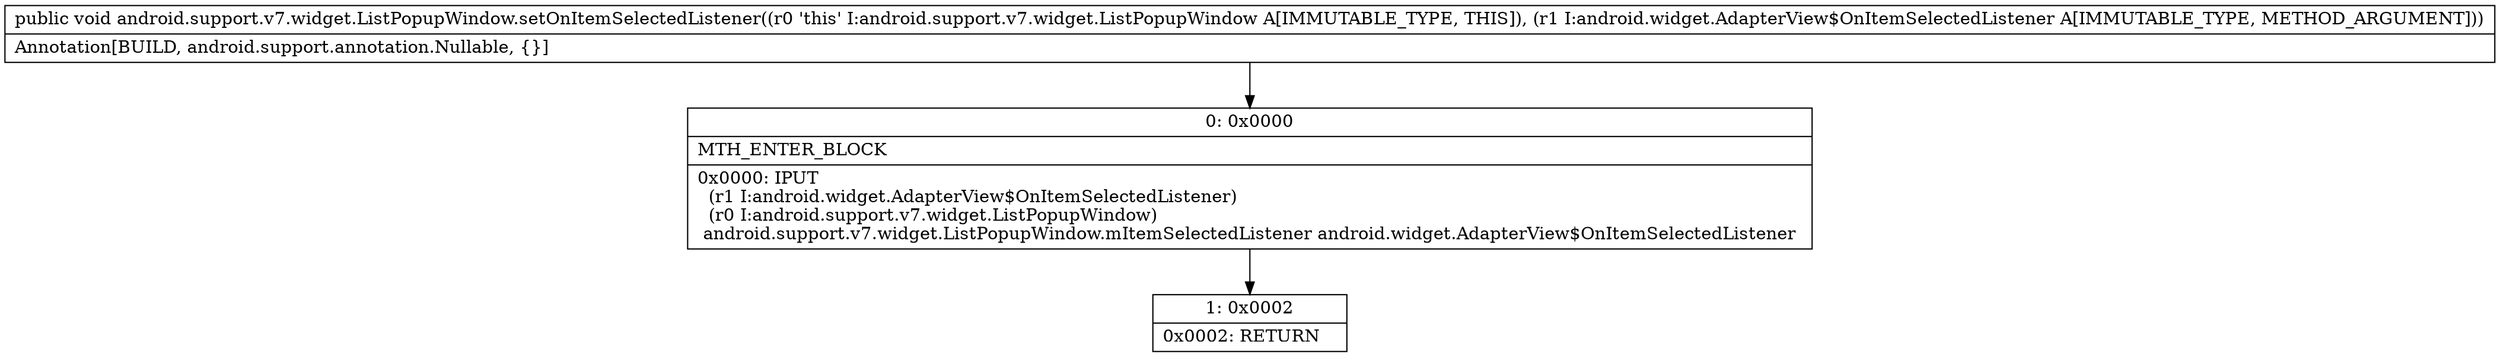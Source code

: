 digraph "CFG forandroid.support.v7.widget.ListPopupWindow.setOnItemSelectedListener(Landroid\/widget\/AdapterView$OnItemSelectedListener;)V" {
Node_0 [shape=record,label="{0\:\ 0x0000|MTH_ENTER_BLOCK\l|0x0000: IPUT  \l  (r1 I:android.widget.AdapterView$OnItemSelectedListener)\l  (r0 I:android.support.v7.widget.ListPopupWindow)\l android.support.v7.widget.ListPopupWindow.mItemSelectedListener android.widget.AdapterView$OnItemSelectedListener \l}"];
Node_1 [shape=record,label="{1\:\ 0x0002|0x0002: RETURN   \l}"];
MethodNode[shape=record,label="{public void android.support.v7.widget.ListPopupWindow.setOnItemSelectedListener((r0 'this' I:android.support.v7.widget.ListPopupWindow A[IMMUTABLE_TYPE, THIS]), (r1 I:android.widget.AdapterView$OnItemSelectedListener A[IMMUTABLE_TYPE, METHOD_ARGUMENT]))  | Annotation[BUILD, android.support.annotation.Nullable, \{\}]\l}"];
MethodNode -> Node_0;
Node_0 -> Node_1;
}

